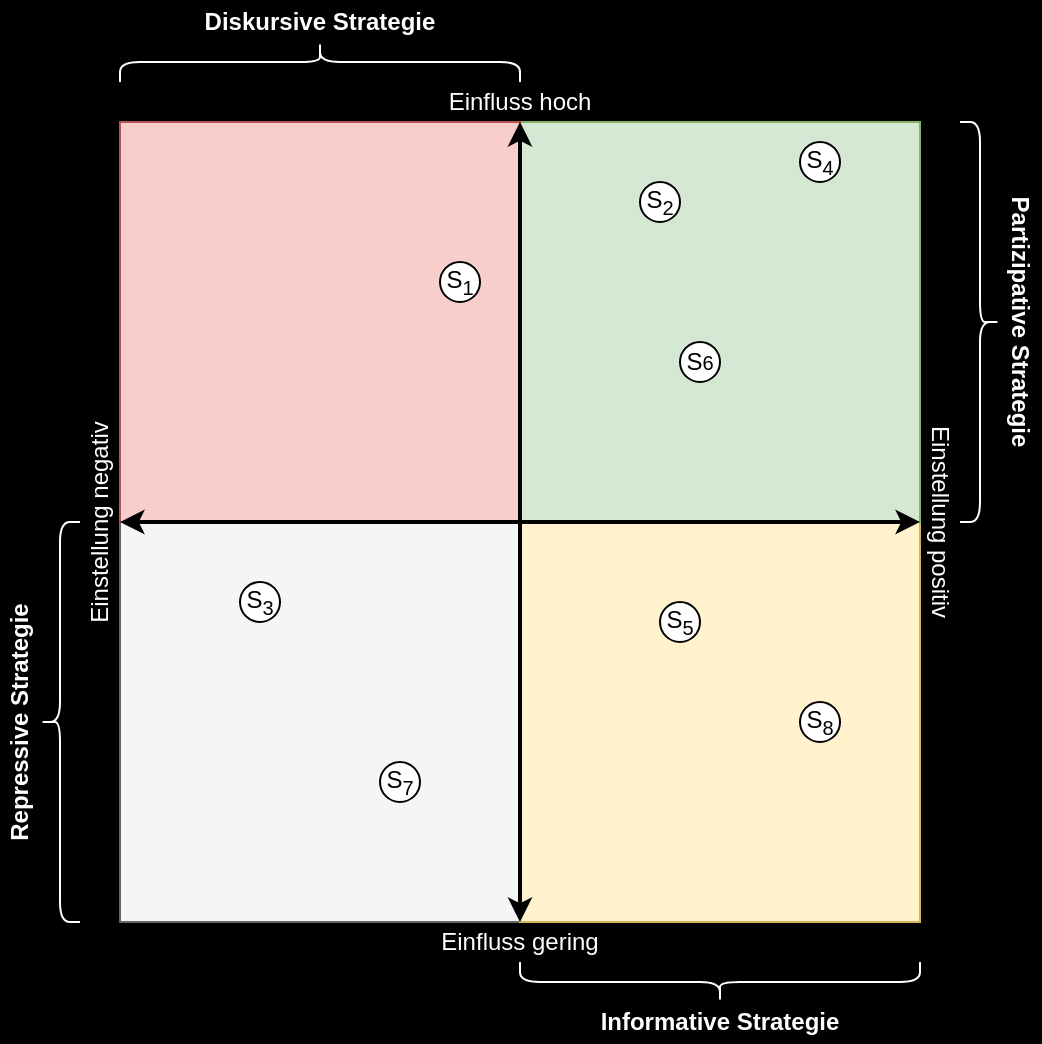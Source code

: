 <mxfile compressed="false" version="14.1.8" type="device">
  <diagram id="zJ79oWqMpNx7tdq5x9Rt" name="Seite-1">
    <mxGraphModel dx="1117" dy="710" grid="1" gridSize="10" guides="1" tooltips="1" connect="1" arrows="1" fold="1" page="1" pageScale="1" pageWidth="827" pageHeight="1169" background="#000000" math="0" shadow="0">
      <root>
        <mxCell id="0" />
        <mxCell id="1" parent="0" />
        <mxCell id="G47dNw2nidB_VD5oqTwZ-16" value="" style="rounded=0;whiteSpace=wrap;html=1;fillColor=#f5f5f5;strokeColor=#666666;fontColor=#333333;sketch=0;" vertex="1" parent="1">
          <mxGeometry x="120" y="280" width="200" height="200" as="geometry" />
        </mxCell>
        <mxCell id="G47dNw2nidB_VD5oqTwZ-15" value="" style="rounded=0;whiteSpace=wrap;html=1;fillColor=#fff2cc;strokeColor=#d6b656;sketch=0;" vertex="1" parent="1">
          <mxGeometry x="320" y="280" width="200" height="200" as="geometry" />
        </mxCell>
        <mxCell id="G47dNw2nidB_VD5oqTwZ-14" value="" style="rounded=0;whiteSpace=wrap;html=1;fillColor=#d5e8d4;strokeColor=#82b366;sketch=0;" vertex="1" parent="1">
          <mxGeometry x="320" y="80" width="200" height="200" as="geometry" />
        </mxCell>
        <mxCell id="G47dNw2nidB_VD5oqTwZ-13" value="" style="rounded=0;whiteSpace=wrap;html=1;fillColor=#f8cecc;strokeColor=#b85450;sketch=0;" vertex="1" parent="1">
          <mxGeometry x="120" y="80" width="200" height="200" as="geometry" />
        </mxCell>
        <mxCell id="G47dNw2nidB_VD5oqTwZ-1" value="" style="endArrow=classic;startArrow=classic;html=1;strokeWidth=2;sketch=0;" edge="1" parent="1">
          <mxGeometry width="50" height="50" relative="1" as="geometry">
            <mxPoint x="320" y="480" as="sourcePoint" />
            <mxPoint x="320" y="80" as="targetPoint" />
          </mxGeometry>
        </mxCell>
        <mxCell id="G47dNw2nidB_VD5oqTwZ-2" value="" style="endArrow=classic;startArrow=classic;html=1;strokeWidth=2;sketch=0;" edge="1" parent="1">
          <mxGeometry width="50" height="50" relative="1" as="geometry">
            <mxPoint x="120" y="280" as="sourcePoint" />
            <mxPoint x="520" y="280" as="targetPoint" />
          </mxGeometry>
        </mxCell>
        <mxCell id="G47dNw2nidB_VD5oqTwZ-3" value="&lt;span&gt;S&lt;/span&gt;&lt;sub&gt;7&lt;/sub&gt;" style="ellipse;whiteSpace=wrap;html=1;aspect=fixed;sketch=0;" vertex="1" parent="1">
          <mxGeometry x="250" y="400" width="20" height="20" as="geometry" />
        </mxCell>
        <mxCell id="G47dNw2nidB_VD5oqTwZ-4" value="S&lt;sub&gt;3&lt;/sub&gt;" style="ellipse;whiteSpace=wrap;html=1;aspect=fixed;sketch=0;" vertex="1" parent="1">
          <mxGeometry x="180" y="310" width="20" height="20" as="geometry" />
        </mxCell>
        <mxCell id="G47dNw2nidB_VD5oqTwZ-5" value="S&lt;sub&gt;1&lt;/sub&gt;" style="ellipse;whiteSpace=wrap;html=1;aspect=fixed;sketch=0;" vertex="1" parent="1">
          <mxGeometry x="280" y="150" width="20" height="20" as="geometry" />
        </mxCell>
        <mxCell id="G47dNw2nidB_VD5oqTwZ-6" value="&lt;span&gt;S&lt;/span&gt;&lt;sub&gt;8&lt;/sub&gt;" style="ellipse;whiteSpace=wrap;html=1;aspect=fixed;sketch=0;" vertex="1" parent="1">
          <mxGeometry x="460" y="370" width="20" height="20" as="geometry" />
        </mxCell>
        <mxCell id="G47dNw2nidB_VD5oqTwZ-7" value="&lt;span&gt;S&lt;/span&gt;&lt;sub&gt;5&lt;/sub&gt;" style="ellipse;whiteSpace=wrap;html=1;aspect=fixed;sketch=0;" vertex="1" parent="1">
          <mxGeometry x="390" y="320" width="20" height="20" as="geometry" />
        </mxCell>
        <mxCell id="G47dNw2nidB_VD5oqTwZ-10" value="&lt;span&gt;S&lt;/span&gt;&lt;sub&gt;2&lt;/sub&gt;" style="ellipse;whiteSpace=wrap;html=1;aspect=fixed;sketch=0;" vertex="1" parent="1">
          <mxGeometry x="380" y="110" width="20" height="20" as="geometry" />
        </mxCell>
        <mxCell id="G47dNw2nidB_VD5oqTwZ-11" value="S&lt;span style=&quot;font-size: 10px&quot;&gt;6&lt;/span&gt;" style="ellipse;whiteSpace=wrap;html=1;aspect=fixed;sketch=0;" vertex="1" parent="1">
          <mxGeometry x="400" y="190" width="20" height="20" as="geometry" />
        </mxCell>
        <mxCell id="G47dNw2nidB_VD5oqTwZ-12" value="&lt;span&gt;S&lt;/span&gt;&lt;sub&gt;4&lt;/sub&gt;" style="ellipse;whiteSpace=wrap;html=1;aspect=fixed;sketch=0;" vertex="1" parent="1">
          <mxGeometry x="460" y="90" width="20" height="20" as="geometry" />
        </mxCell>
        <mxCell id="G47dNw2nidB_VD5oqTwZ-17" value="Einfluss hoch" style="text;html=1;strokeColor=none;fillColor=none;align=center;verticalAlign=middle;whiteSpace=wrap;rounded=0;sketch=1;fontColor=#FFFFFF;" vertex="1" parent="1">
          <mxGeometry x="270" y="60" width="100" height="20" as="geometry" />
        </mxCell>
        <mxCell id="G47dNw2nidB_VD5oqTwZ-18" value="Einfluss gering" style="text;html=1;strokeColor=none;fillColor=none;align=center;verticalAlign=middle;whiteSpace=wrap;rounded=0;sketch=1;fontColor=#FFFFFF;" vertex="1" parent="1">
          <mxGeometry x="270" y="480" width="100" height="20" as="geometry" />
        </mxCell>
        <mxCell id="G47dNw2nidB_VD5oqTwZ-19" value="Einstellung positiv" style="text;html=1;strokeColor=none;fillColor=none;align=center;verticalAlign=middle;whiteSpace=wrap;rounded=0;sketch=1;horizontal=0;rotation=-180;fontColor=#FFFFFF;" vertex="1" parent="1">
          <mxGeometry x="520" y="210" width="20" height="140" as="geometry" />
        </mxCell>
        <mxCell id="G47dNw2nidB_VD5oqTwZ-20" value="Einstellung negativ" style="text;html=1;strokeColor=none;fillColor=none;align=center;verticalAlign=middle;whiteSpace=wrap;rounded=0;sketch=1;horizontal=0;fontColor=#FFFFFF;" vertex="1" parent="1">
          <mxGeometry x="100" y="210" width="20" height="140" as="geometry" />
        </mxCell>
        <mxCell id="G47dNw2nidB_VD5oqTwZ-21" value="" style="shape=curlyBracket;whiteSpace=wrap;html=1;rounded=1;sketch=0;strokeColor=#FFFFFF;" vertex="1" parent="1">
          <mxGeometry x="80" y="280" width="20" height="200" as="geometry" />
        </mxCell>
        <mxCell id="G47dNw2nidB_VD5oqTwZ-22" value="Repressive Strategie" style="text;html=1;strokeColor=none;fillColor=none;align=center;verticalAlign=middle;whiteSpace=wrap;rounded=0;sketch=0;horizontal=0;fontStyle=1;fontColor=#FFFFFF;" vertex="1" parent="1">
          <mxGeometry x="60" y="280" width="20" height="200" as="geometry" />
        </mxCell>
        <mxCell id="G47dNw2nidB_VD5oqTwZ-23" value="" style="shape=curlyBracket;whiteSpace=wrap;html=1;rounded=1;sketch=0;rotation=90;strokeColor=#FFFFFF;" vertex="1" parent="1">
          <mxGeometry x="210" y="-50" width="20" height="200" as="geometry" />
        </mxCell>
        <mxCell id="G47dNw2nidB_VD5oqTwZ-24" value="Diskursive Strategie" style="text;html=1;strokeColor=none;fillColor=none;align=center;verticalAlign=middle;whiteSpace=wrap;rounded=0;sketch=0;horizontal=0;rotation=90;fontStyle=1;fontColor=#FFFFFF;" vertex="1" parent="1">
          <mxGeometry x="210" y="-70" width="20" height="200" as="geometry" />
        </mxCell>
        <mxCell id="G47dNw2nidB_VD5oqTwZ-25" value="" style="shape=curlyBracket;whiteSpace=wrap;html=1;rounded=1;sketch=0;rotation=-180;strokeColor=#FFFFFF;" vertex="1" parent="1">
          <mxGeometry x="540" y="80" width="20" height="200" as="geometry" />
        </mxCell>
        <mxCell id="G47dNw2nidB_VD5oqTwZ-26" value="Partizipative Strategie" style="text;html=1;strokeColor=none;fillColor=none;align=center;verticalAlign=middle;whiteSpace=wrap;rounded=0;sketch=0;horizontal=0;rotation=-180;fontStyle=1;fontColor=#FFFFFF;" vertex="1" parent="1">
          <mxGeometry x="560" y="80" width="20" height="200" as="geometry" />
        </mxCell>
        <mxCell id="G47dNw2nidB_VD5oqTwZ-27" value="" style="shape=curlyBracket;whiteSpace=wrap;html=1;rounded=1;sketch=0;rotation=-90;strokeColor=#FFFFFF;" vertex="1" parent="1">
          <mxGeometry x="410" y="410" width="20" height="200" as="geometry" />
        </mxCell>
        <mxCell id="G47dNw2nidB_VD5oqTwZ-28" value="Informative Strategie" style="text;html=1;strokeColor=none;fillColor=none;align=center;verticalAlign=middle;whiteSpace=wrap;rounded=0;sketch=0;horizontal=0;rotation=90;fontStyle=1;fontColor=#FFFFFF;" vertex="1" parent="1">
          <mxGeometry x="410" y="430" width="20" height="200" as="geometry" />
        </mxCell>
      </root>
    </mxGraphModel>
  </diagram>
</mxfile>
